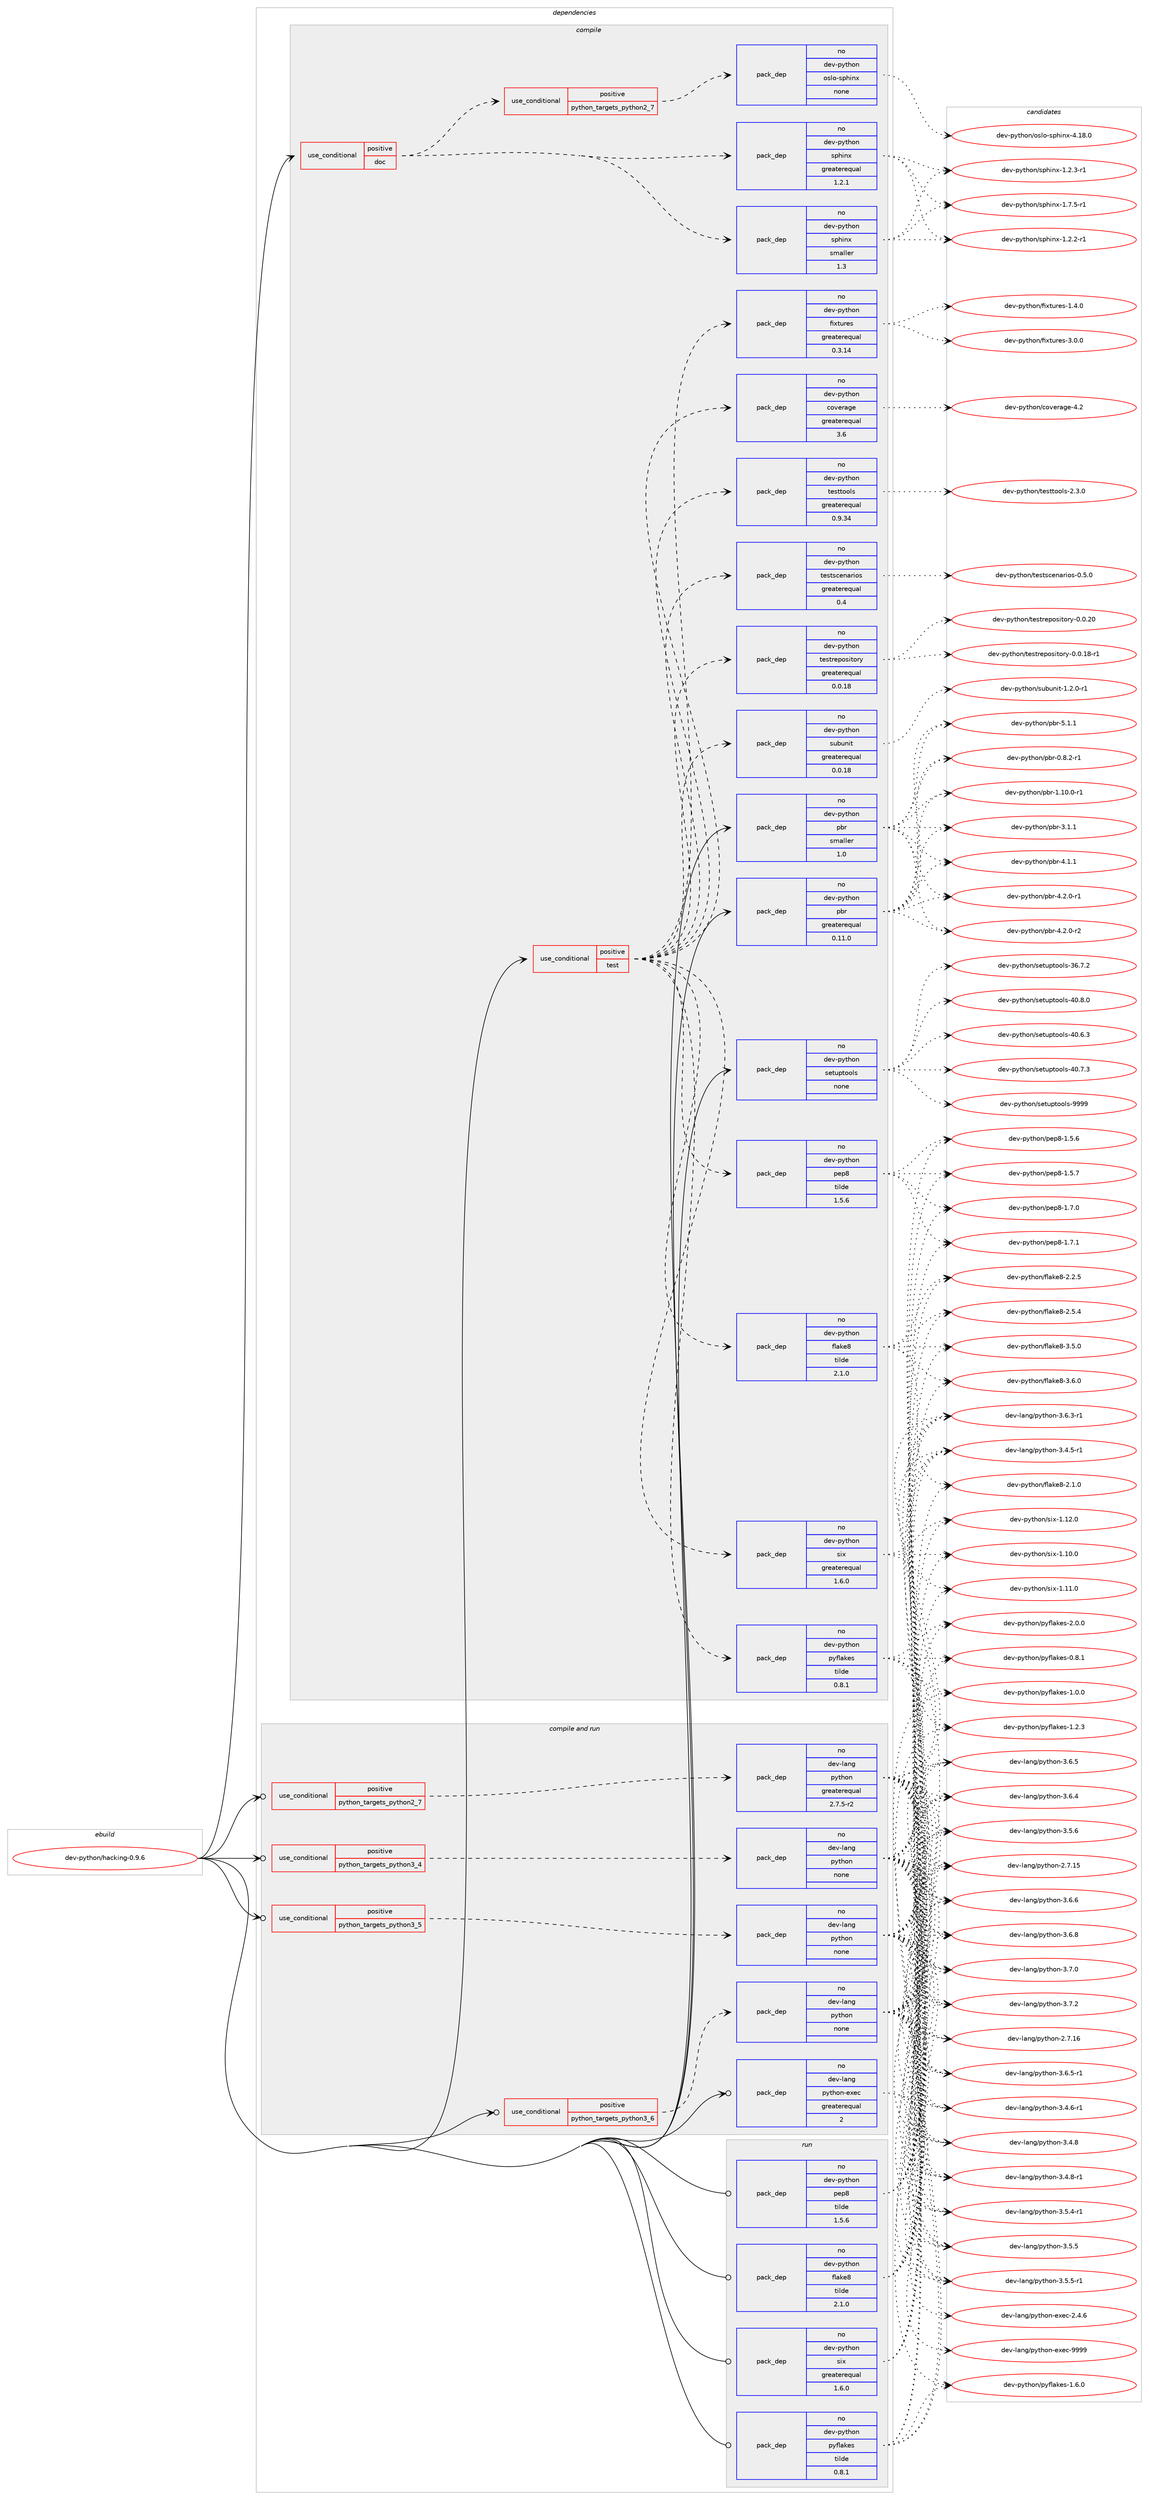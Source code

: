 digraph prolog {

# *************
# Graph options
# *************

newrank=true;
concentrate=true;
compound=true;
graph [rankdir=LR,fontname=Helvetica,fontsize=10,ranksep=1.5];#, ranksep=2.5, nodesep=0.2];
edge  [arrowhead=vee];
node  [fontname=Helvetica,fontsize=10];

# **********
# The ebuild
# **********

subgraph cluster_leftcol {
color=gray;
rank=same;
label=<<i>ebuild</i>>;
id [label="dev-python/hacking-0.9.6", color=red, width=4, href="../dev-python/hacking-0.9.6.svg"];
}

# ****************
# The dependencies
# ****************

subgraph cluster_midcol {
color=gray;
label=<<i>dependencies</i>>;
subgraph cluster_compile {
fillcolor="#eeeeee";
style=filled;
label=<<i>compile</i>>;
subgraph cond375314 {
dependency1412536 [label=<<TABLE BORDER="0" CELLBORDER="1" CELLSPACING="0" CELLPADDING="4"><TR><TD ROWSPAN="3" CELLPADDING="10">use_conditional</TD></TR><TR><TD>positive</TD></TR><TR><TD>doc</TD></TR></TABLE>>, shape=none, color=red];
subgraph pack1013953 {
dependency1412537 [label=<<TABLE BORDER="0" CELLBORDER="1" CELLSPACING="0" CELLPADDING="4" WIDTH="220"><TR><TD ROWSPAN="6" CELLPADDING="30">pack_dep</TD></TR><TR><TD WIDTH="110">no</TD></TR><TR><TD>dev-python</TD></TR><TR><TD>sphinx</TD></TR><TR><TD>greaterequal</TD></TR><TR><TD>1.2.1</TD></TR></TABLE>>, shape=none, color=blue];
}
dependency1412536:e -> dependency1412537:w [weight=20,style="dashed",arrowhead="vee"];
subgraph pack1013954 {
dependency1412538 [label=<<TABLE BORDER="0" CELLBORDER="1" CELLSPACING="0" CELLPADDING="4" WIDTH="220"><TR><TD ROWSPAN="6" CELLPADDING="30">pack_dep</TD></TR><TR><TD WIDTH="110">no</TD></TR><TR><TD>dev-python</TD></TR><TR><TD>sphinx</TD></TR><TR><TD>smaller</TD></TR><TR><TD>1.3</TD></TR></TABLE>>, shape=none, color=blue];
}
dependency1412536:e -> dependency1412538:w [weight=20,style="dashed",arrowhead="vee"];
subgraph cond375315 {
dependency1412539 [label=<<TABLE BORDER="0" CELLBORDER="1" CELLSPACING="0" CELLPADDING="4"><TR><TD ROWSPAN="3" CELLPADDING="10">use_conditional</TD></TR><TR><TD>positive</TD></TR><TR><TD>python_targets_python2_7</TD></TR></TABLE>>, shape=none, color=red];
subgraph pack1013955 {
dependency1412540 [label=<<TABLE BORDER="0" CELLBORDER="1" CELLSPACING="0" CELLPADDING="4" WIDTH="220"><TR><TD ROWSPAN="6" CELLPADDING="30">pack_dep</TD></TR><TR><TD WIDTH="110">no</TD></TR><TR><TD>dev-python</TD></TR><TR><TD>oslo-sphinx</TD></TR><TR><TD>none</TD></TR><TR><TD></TD></TR></TABLE>>, shape=none, color=blue];
}
dependency1412539:e -> dependency1412540:w [weight=20,style="dashed",arrowhead="vee"];
}
dependency1412536:e -> dependency1412539:w [weight=20,style="dashed",arrowhead="vee"];
}
id:e -> dependency1412536:w [weight=20,style="solid",arrowhead="vee"];
subgraph cond375316 {
dependency1412541 [label=<<TABLE BORDER="0" CELLBORDER="1" CELLSPACING="0" CELLPADDING="4"><TR><TD ROWSPAN="3" CELLPADDING="10">use_conditional</TD></TR><TR><TD>positive</TD></TR><TR><TD>test</TD></TR></TABLE>>, shape=none, color=red];
subgraph pack1013956 {
dependency1412542 [label=<<TABLE BORDER="0" CELLBORDER="1" CELLSPACING="0" CELLPADDING="4" WIDTH="220"><TR><TD ROWSPAN="6" CELLPADDING="30">pack_dep</TD></TR><TR><TD WIDTH="110">no</TD></TR><TR><TD>dev-python</TD></TR><TR><TD>coverage</TD></TR><TR><TD>greaterequal</TD></TR><TR><TD>3.6</TD></TR></TABLE>>, shape=none, color=blue];
}
dependency1412541:e -> dependency1412542:w [weight=20,style="dashed",arrowhead="vee"];
subgraph pack1013957 {
dependency1412543 [label=<<TABLE BORDER="0" CELLBORDER="1" CELLSPACING="0" CELLPADDING="4" WIDTH="220"><TR><TD ROWSPAN="6" CELLPADDING="30">pack_dep</TD></TR><TR><TD WIDTH="110">no</TD></TR><TR><TD>dev-python</TD></TR><TR><TD>fixtures</TD></TR><TR><TD>greaterequal</TD></TR><TR><TD>0.3.14</TD></TR></TABLE>>, shape=none, color=blue];
}
dependency1412541:e -> dependency1412543:w [weight=20,style="dashed",arrowhead="vee"];
subgraph pack1013958 {
dependency1412544 [label=<<TABLE BORDER="0" CELLBORDER="1" CELLSPACING="0" CELLPADDING="4" WIDTH="220"><TR><TD ROWSPAN="6" CELLPADDING="30">pack_dep</TD></TR><TR><TD WIDTH="110">no</TD></TR><TR><TD>dev-python</TD></TR><TR><TD>subunit</TD></TR><TR><TD>greaterequal</TD></TR><TR><TD>0.0.18</TD></TR></TABLE>>, shape=none, color=blue];
}
dependency1412541:e -> dependency1412544:w [weight=20,style="dashed",arrowhead="vee"];
subgraph pack1013959 {
dependency1412545 [label=<<TABLE BORDER="0" CELLBORDER="1" CELLSPACING="0" CELLPADDING="4" WIDTH="220"><TR><TD ROWSPAN="6" CELLPADDING="30">pack_dep</TD></TR><TR><TD WIDTH="110">no</TD></TR><TR><TD>dev-python</TD></TR><TR><TD>testrepository</TD></TR><TR><TD>greaterequal</TD></TR><TR><TD>0.0.18</TD></TR></TABLE>>, shape=none, color=blue];
}
dependency1412541:e -> dependency1412545:w [weight=20,style="dashed",arrowhead="vee"];
subgraph pack1013960 {
dependency1412546 [label=<<TABLE BORDER="0" CELLBORDER="1" CELLSPACING="0" CELLPADDING="4" WIDTH="220"><TR><TD ROWSPAN="6" CELLPADDING="30">pack_dep</TD></TR><TR><TD WIDTH="110">no</TD></TR><TR><TD>dev-python</TD></TR><TR><TD>testscenarios</TD></TR><TR><TD>greaterequal</TD></TR><TR><TD>0.4</TD></TR></TABLE>>, shape=none, color=blue];
}
dependency1412541:e -> dependency1412546:w [weight=20,style="dashed",arrowhead="vee"];
subgraph pack1013961 {
dependency1412547 [label=<<TABLE BORDER="0" CELLBORDER="1" CELLSPACING="0" CELLPADDING="4" WIDTH="220"><TR><TD ROWSPAN="6" CELLPADDING="30">pack_dep</TD></TR><TR><TD WIDTH="110">no</TD></TR><TR><TD>dev-python</TD></TR><TR><TD>testtools</TD></TR><TR><TD>greaterequal</TD></TR><TR><TD>0.9.34</TD></TR></TABLE>>, shape=none, color=blue];
}
dependency1412541:e -> dependency1412547:w [weight=20,style="dashed",arrowhead="vee"];
subgraph pack1013962 {
dependency1412548 [label=<<TABLE BORDER="0" CELLBORDER="1" CELLSPACING="0" CELLPADDING="4" WIDTH="220"><TR><TD ROWSPAN="6" CELLPADDING="30">pack_dep</TD></TR><TR><TD WIDTH="110">no</TD></TR><TR><TD>dev-python</TD></TR><TR><TD>pep8</TD></TR><TR><TD>tilde</TD></TR><TR><TD>1.5.6</TD></TR></TABLE>>, shape=none, color=blue];
}
dependency1412541:e -> dependency1412548:w [weight=20,style="dashed",arrowhead="vee"];
subgraph pack1013963 {
dependency1412549 [label=<<TABLE BORDER="0" CELLBORDER="1" CELLSPACING="0" CELLPADDING="4" WIDTH="220"><TR><TD ROWSPAN="6" CELLPADDING="30">pack_dep</TD></TR><TR><TD WIDTH="110">no</TD></TR><TR><TD>dev-python</TD></TR><TR><TD>pyflakes</TD></TR><TR><TD>tilde</TD></TR><TR><TD>0.8.1</TD></TR></TABLE>>, shape=none, color=blue];
}
dependency1412541:e -> dependency1412549:w [weight=20,style="dashed",arrowhead="vee"];
subgraph pack1013964 {
dependency1412550 [label=<<TABLE BORDER="0" CELLBORDER="1" CELLSPACING="0" CELLPADDING="4" WIDTH="220"><TR><TD ROWSPAN="6" CELLPADDING="30">pack_dep</TD></TR><TR><TD WIDTH="110">no</TD></TR><TR><TD>dev-python</TD></TR><TR><TD>flake8</TD></TR><TR><TD>tilde</TD></TR><TR><TD>2.1.0</TD></TR></TABLE>>, shape=none, color=blue];
}
dependency1412541:e -> dependency1412550:w [weight=20,style="dashed",arrowhead="vee"];
subgraph pack1013965 {
dependency1412551 [label=<<TABLE BORDER="0" CELLBORDER="1" CELLSPACING="0" CELLPADDING="4" WIDTH="220"><TR><TD ROWSPAN="6" CELLPADDING="30">pack_dep</TD></TR><TR><TD WIDTH="110">no</TD></TR><TR><TD>dev-python</TD></TR><TR><TD>six</TD></TR><TR><TD>greaterequal</TD></TR><TR><TD>1.6.0</TD></TR></TABLE>>, shape=none, color=blue];
}
dependency1412541:e -> dependency1412551:w [weight=20,style="dashed",arrowhead="vee"];
}
id:e -> dependency1412541:w [weight=20,style="solid",arrowhead="vee"];
subgraph pack1013966 {
dependency1412552 [label=<<TABLE BORDER="0" CELLBORDER="1" CELLSPACING="0" CELLPADDING="4" WIDTH="220"><TR><TD ROWSPAN="6" CELLPADDING="30">pack_dep</TD></TR><TR><TD WIDTH="110">no</TD></TR><TR><TD>dev-python</TD></TR><TR><TD>pbr</TD></TR><TR><TD>greaterequal</TD></TR><TR><TD>0.11.0</TD></TR></TABLE>>, shape=none, color=blue];
}
id:e -> dependency1412552:w [weight=20,style="solid",arrowhead="vee"];
subgraph pack1013967 {
dependency1412553 [label=<<TABLE BORDER="0" CELLBORDER="1" CELLSPACING="0" CELLPADDING="4" WIDTH="220"><TR><TD ROWSPAN="6" CELLPADDING="30">pack_dep</TD></TR><TR><TD WIDTH="110">no</TD></TR><TR><TD>dev-python</TD></TR><TR><TD>pbr</TD></TR><TR><TD>smaller</TD></TR><TR><TD>1.0</TD></TR></TABLE>>, shape=none, color=blue];
}
id:e -> dependency1412553:w [weight=20,style="solid",arrowhead="vee"];
subgraph pack1013968 {
dependency1412554 [label=<<TABLE BORDER="0" CELLBORDER="1" CELLSPACING="0" CELLPADDING="4" WIDTH="220"><TR><TD ROWSPAN="6" CELLPADDING="30">pack_dep</TD></TR><TR><TD WIDTH="110">no</TD></TR><TR><TD>dev-python</TD></TR><TR><TD>setuptools</TD></TR><TR><TD>none</TD></TR><TR><TD></TD></TR></TABLE>>, shape=none, color=blue];
}
id:e -> dependency1412554:w [weight=20,style="solid",arrowhead="vee"];
}
subgraph cluster_compileandrun {
fillcolor="#eeeeee";
style=filled;
label=<<i>compile and run</i>>;
subgraph cond375317 {
dependency1412555 [label=<<TABLE BORDER="0" CELLBORDER="1" CELLSPACING="0" CELLPADDING="4"><TR><TD ROWSPAN="3" CELLPADDING="10">use_conditional</TD></TR><TR><TD>positive</TD></TR><TR><TD>python_targets_python2_7</TD></TR></TABLE>>, shape=none, color=red];
subgraph pack1013969 {
dependency1412556 [label=<<TABLE BORDER="0" CELLBORDER="1" CELLSPACING="0" CELLPADDING="4" WIDTH="220"><TR><TD ROWSPAN="6" CELLPADDING="30">pack_dep</TD></TR><TR><TD WIDTH="110">no</TD></TR><TR><TD>dev-lang</TD></TR><TR><TD>python</TD></TR><TR><TD>greaterequal</TD></TR><TR><TD>2.7.5-r2</TD></TR></TABLE>>, shape=none, color=blue];
}
dependency1412555:e -> dependency1412556:w [weight=20,style="dashed",arrowhead="vee"];
}
id:e -> dependency1412555:w [weight=20,style="solid",arrowhead="odotvee"];
subgraph cond375318 {
dependency1412557 [label=<<TABLE BORDER="0" CELLBORDER="1" CELLSPACING="0" CELLPADDING="4"><TR><TD ROWSPAN="3" CELLPADDING="10">use_conditional</TD></TR><TR><TD>positive</TD></TR><TR><TD>python_targets_python3_4</TD></TR></TABLE>>, shape=none, color=red];
subgraph pack1013970 {
dependency1412558 [label=<<TABLE BORDER="0" CELLBORDER="1" CELLSPACING="0" CELLPADDING="4" WIDTH="220"><TR><TD ROWSPAN="6" CELLPADDING="30">pack_dep</TD></TR><TR><TD WIDTH="110">no</TD></TR><TR><TD>dev-lang</TD></TR><TR><TD>python</TD></TR><TR><TD>none</TD></TR><TR><TD></TD></TR></TABLE>>, shape=none, color=blue];
}
dependency1412557:e -> dependency1412558:w [weight=20,style="dashed",arrowhead="vee"];
}
id:e -> dependency1412557:w [weight=20,style="solid",arrowhead="odotvee"];
subgraph cond375319 {
dependency1412559 [label=<<TABLE BORDER="0" CELLBORDER="1" CELLSPACING="0" CELLPADDING="4"><TR><TD ROWSPAN="3" CELLPADDING="10">use_conditional</TD></TR><TR><TD>positive</TD></TR><TR><TD>python_targets_python3_5</TD></TR></TABLE>>, shape=none, color=red];
subgraph pack1013971 {
dependency1412560 [label=<<TABLE BORDER="0" CELLBORDER="1" CELLSPACING="0" CELLPADDING="4" WIDTH="220"><TR><TD ROWSPAN="6" CELLPADDING="30">pack_dep</TD></TR><TR><TD WIDTH="110">no</TD></TR><TR><TD>dev-lang</TD></TR><TR><TD>python</TD></TR><TR><TD>none</TD></TR><TR><TD></TD></TR></TABLE>>, shape=none, color=blue];
}
dependency1412559:e -> dependency1412560:w [weight=20,style="dashed",arrowhead="vee"];
}
id:e -> dependency1412559:w [weight=20,style="solid",arrowhead="odotvee"];
subgraph cond375320 {
dependency1412561 [label=<<TABLE BORDER="0" CELLBORDER="1" CELLSPACING="0" CELLPADDING="4"><TR><TD ROWSPAN="3" CELLPADDING="10">use_conditional</TD></TR><TR><TD>positive</TD></TR><TR><TD>python_targets_python3_6</TD></TR></TABLE>>, shape=none, color=red];
subgraph pack1013972 {
dependency1412562 [label=<<TABLE BORDER="0" CELLBORDER="1" CELLSPACING="0" CELLPADDING="4" WIDTH="220"><TR><TD ROWSPAN="6" CELLPADDING="30">pack_dep</TD></TR><TR><TD WIDTH="110">no</TD></TR><TR><TD>dev-lang</TD></TR><TR><TD>python</TD></TR><TR><TD>none</TD></TR><TR><TD></TD></TR></TABLE>>, shape=none, color=blue];
}
dependency1412561:e -> dependency1412562:w [weight=20,style="dashed",arrowhead="vee"];
}
id:e -> dependency1412561:w [weight=20,style="solid",arrowhead="odotvee"];
subgraph pack1013973 {
dependency1412563 [label=<<TABLE BORDER="0" CELLBORDER="1" CELLSPACING="0" CELLPADDING="4" WIDTH="220"><TR><TD ROWSPAN="6" CELLPADDING="30">pack_dep</TD></TR><TR><TD WIDTH="110">no</TD></TR><TR><TD>dev-lang</TD></TR><TR><TD>python-exec</TD></TR><TR><TD>greaterequal</TD></TR><TR><TD>2</TD></TR></TABLE>>, shape=none, color=blue];
}
id:e -> dependency1412563:w [weight=20,style="solid",arrowhead="odotvee"];
}
subgraph cluster_run {
fillcolor="#eeeeee";
style=filled;
label=<<i>run</i>>;
subgraph pack1013974 {
dependency1412564 [label=<<TABLE BORDER="0" CELLBORDER="1" CELLSPACING="0" CELLPADDING="4" WIDTH="220"><TR><TD ROWSPAN="6" CELLPADDING="30">pack_dep</TD></TR><TR><TD WIDTH="110">no</TD></TR><TR><TD>dev-python</TD></TR><TR><TD>flake8</TD></TR><TR><TD>tilde</TD></TR><TR><TD>2.1.0</TD></TR></TABLE>>, shape=none, color=blue];
}
id:e -> dependency1412564:w [weight=20,style="solid",arrowhead="odot"];
subgraph pack1013975 {
dependency1412565 [label=<<TABLE BORDER="0" CELLBORDER="1" CELLSPACING="0" CELLPADDING="4" WIDTH="220"><TR><TD ROWSPAN="6" CELLPADDING="30">pack_dep</TD></TR><TR><TD WIDTH="110">no</TD></TR><TR><TD>dev-python</TD></TR><TR><TD>pep8</TD></TR><TR><TD>tilde</TD></TR><TR><TD>1.5.6</TD></TR></TABLE>>, shape=none, color=blue];
}
id:e -> dependency1412565:w [weight=20,style="solid",arrowhead="odot"];
subgraph pack1013976 {
dependency1412566 [label=<<TABLE BORDER="0" CELLBORDER="1" CELLSPACING="0" CELLPADDING="4" WIDTH="220"><TR><TD ROWSPAN="6" CELLPADDING="30">pack_dep</TD></TR><TR><TD WIDTH="110">no</TD></TR><TR><TD>dev-python</TD></TR><TR><TD>pyflakes</TD></TR><TR><TD>tilde</TD></TR><TR><TD>0.8.1</TD></TR></TABLE>>, shape=none, color=blue];
}
id:e -> dependency1412566:w [weight=20,style="solid",arrowhead="odot"];
subgraph pack1013977 {
dependency1412567 [label=<<TABLE BORDER="0" CELLBORDER="1" CELLSPACING="0" CELLPADDING="4" WIDTH="220"><TR><TD ROWSPAN="6" CELLPADDING="30">pack_dep</TD></TR><TR><TD WIDTH="110">no</TD></TR><TR><TD>dev-python</TD></TR><TR><TD>six</TD></TR><TR><TD>greaterequal</TD></TR><TR><TD>1.6.0</TD></TR></TABLE>>, shape=none, color=blue];
}
id:e -> dependency1412567:w [weight=20,style="solid",arrowhead="odot"];
}
}

# **************
# The candidates
# **************

subgraph cluster_choices {
rank=same;
color=gray;
label=<<i>candidates</i>>;

subgraph choice1013953 {
color=black;
nodesep=1;
choice10010111845112121116104111110471151121041051101204549465046504511449 [label="dev-python/sphinx-1.2.2-r1", color=red, width=4,href="../dev-python/sphinx-1.2.2-r1.svg"];
choice10010111845112121116104111110471151121041051101204549465046514511449 [label="dev-python/sphinx-1.2.3-r1", color=red, width=4,href="../dev-python/sphinx-1.2.3-r1.svg"];
choice10010111845112121116104111110471151121041051101204549465546534511449 [label="dev-python/sphinx-1.7.5-r1", color=red, width=4,href="../dev-python/sphinx-1.7.5-r1.svg"];
dependency1412537:e -> choice10010111845112121116104111110471151121041051101204549465046504511449:w [style=dotted,weight="100"];
dependency1412537:e -> choice10010111845112121116104111110471151121041051101204549465046514511449:w [style=dotted,weight="100"];
dependency1412537:e -> choice10010111845112121116104111110471151121041051101204549465546534511449:w [style=dotted,weight="100"];
}
subgraph choice1013954 {
color=black;
nodesep=1;
choice10010111845112121116104111110471151121041051101204549465046504511449 [label="dev-python/sphinx-1.2.2-r1", color=red, width=4,href="../dev-python/sphinx-1.2.2-r1.svg"];
choice10010111845112121116104111110471151121041051101204549465046514511449 [label="dev-python/sphinx-1.2.3-r1", color=red, width=4,href="../dev-python/sphinx-1.2.3-r1.svg"];
choice10010111845112121116104111110471151121041051101204549465546534511449 [label="dev-python/sphinx-1.7.5-r1", color=red, width=4,href="../dev-python/sphinx-1.7.5-r1.svg"];
dependency1412538:e -> choice10010111845112121116104111110471151121041051101204549465046504511449:w [style=dotted,weight="100"];
dependency1412538:e -> choice10010111845112121116104111110471151121041051101204549465046514511449:w [style=dotted,weight="100"];
dependency1412538:e -> choice10010111845112121116104111110471151121041051101204549465546534511449:w [style=dotted,weight="100"];
}
subgraph choice1013955 {
color=black;
nodesep=1;
choice10010111845112121116104111110471111151081114511511210410511012045524649564648 [label="dev-python/oslo-sphinx-4.18.0", color=red, width=4,href="../dev-python/oslo-sphinx-4.18.0.svg"];
dependency1412540:e -> choice10010111845112121116104111110471111151081114511511210410511012045524649564648:w [style=dotted,weight="100"];
}
subgraph choice1013956 {
color=black;
nodesep=1;
choice1001011184511212111610411111047991111181011149710310145524650 [label="dev-python/coverage-4.2", color=red, width=4,href="../dev-python/coverage-4.2.svg"];
dependency1412542:e -> choice1001011184511212111610411111047991111181011149710310145524650:w [style=dotted,weight="100"];
}
subgraph choice1013957 {
color=black;
nodesep=1;
choice1001011184511212111610411111047102105120116117114101115454946524648 [label="dev-python/fixtures-1.4.0", color=red, width=4,href="../dev-python/fixtures-1.4.0.svg"];
choice1001011184511212111610411111047102105120116117114101115455146484648 [label="dev-python/fixtures-3.0.0", color=red, width=4,href="../dev-python/fixtures-3.0.0.svg"];
dependency1412543:e -> choice1001011184511212111610411111047102105120116117114101115454946524648:w [style=dotted,weight="100"];
dependency1412543:e -> choice1001011184511212111610411111047102105120116117114101115455146484648:w [style=dotted,weight="100"];
}
subgraph choice1013958 {
color=black;
nodesep=1;
choice1001011184511212111610411111047115117981171101051164549465046484511449 [label="dev-python/subunit-1.2.0-r1", color=red, width=4,href="../dev-python/subunit-1.2.0-r1.svg"];
dependency1412544:e -> choice1001011184511212111610411111047115117981171101051164549465046484511449:w [style=dotted,weight="100"];
}
subgraph choice1013959 {
color=black;
nodesep=1;
choice1001011184511212111610411111047116101115116114101112111115105116111114121454846484649564511449 [label="dev-python/testrepository-0.0.18-r1", color=red, width=4,href="../dev-python/testrepository-0.0.18-r1.svg"];
choice100101118451121211161041111104711610111511611410111211111510511611111412145484648465048 [label="dev-python/testrepository-0.0.20", color=red, width=4,href="../dev-python/testrepository-0.0.20.svg"];
dependency1412545:e -> choice1001011184511212111610411111047116101115116114101112111115105116111114121454846484649564511449:w [style=dotted,weight="100"];
dependency1412545:e -> choice100101118451121211161041111104711610111511611410111211111510511611111412145484648465048:w [style=dotted,weight="100"];
}
subgraph choice1013960 {
color=black;
nodesep=1;
choice10010111845112121116104111110471161011151161159910111097114105111115454846534648 [label="dev-python/testscenarios-0.5.0", color=red, width=4,href="../dev-python/testscenarios-0.5.0.svg"];
dependency1412546:e -> choice10010111845112121116104111110471161011151161159910111097114105111115454846534648:w [style=dotted,weight="100"];
}
subgraph choice1013961 {
color=black;
nodesep=1;
choice1001011184511212111610411111047116101115116116111111108115455046514648 [label="dev-python/testtools-2.3.0", color=red, width=4,href="../dev-python/testtools-2.3.0.svg"];
dependency1412547:e -> choice1001011184511212111610411111047116101115116116111111108115455046514648:w [style=dotted,weight="100"];
}
subgraph choice1013962 {
color=black;
nodesep=1;
choice100101118451121211161041111104711210111256454946534654 [label="dev-python/pep8-1.5.6", color=red, width=4,href="../dev-python/pep8-1.5.6.svg"];
choice100101118451121211161041111104711210111256454946534655 [label="dev-python/pep8-1.5.7", color=red, width=4,href="../dev-python/pep8-1.5.7.svg"];
choice100101118451121211161041111104711210111256454946554648 [label="dev-python/pep8-1.7.0", color=red, width=4,href="../dev-python/pep8-1.7.0.svg"];
choice100101118451121211161041111104711210111256454946554649 [label="dev-python/pep8-1.7.1", color=red, width=4,href="../dev-python/pep8-1.7.1.svg"];
dependency1412548:e -> choice100101118451121211161041111104711210111256454946534654:w [style=dotted,weight="100"];
dependency1412548:e -> choice100101118451121211161041111104711210111256454946534655:w [style=dotted,weight="100"];
dependency1412548:e -> choice100101118451121211161041111104711210111256454946554648:w [style=dotted,weight="100"];
dependency1412548:e -> choice100101118451121211161041111104711210111256454946554649:w [style=dotted,weight="100"];
}
subgraph choice1013963 {
color=black;
nodesep=1;
choice100101118451121211161041111104711212110210897107101115454846564649 [label="dev-python/pyflakes-0.8.1", color=red, width=4,href="../dev-python/pyflakes-0.8.1.svg"];
choice100101118451121211161041111104711212110210897107101115454946484648 [label="dev-python/pyflakes-1.0.0", color=red, width=4,href="../dev-python/pyflakes-1.0.0.svg"];
choice100101118451121211161041111104711212110210897107101115454946504651 [label="dev-python/pyflakes-1.2.3", color=red, width=4,href="../dev-python/pyflakes-1.2.3.svg"];
choice100101118451121211161041111104711212110210897107101115454946544648 [label="dev-python/pyflakes-1.6.0", color=red, width=4,href="../dev-python/pyflakes-1.6.0.svg"];
choice100101118451121211161041111104711212110210897107101115455046484648 [label="dev-python/pyflakes-2.0.0", color=red, width=4,href="../dev-python/pyflakes-2.0.0.svg"];
dependency1412549:e -> choice100101118451121211161041111104711212110210897107101115454846564649:w [style=dotted,weight="100"];
dependency1412549:e -> choice100101118451121211161041111104711212110210897107101115454946484648:w [style=dotted,weight="100"];
dependency1412549:e -> choice100101118451121211161041111104711212110210897107101115454946504651:w [style=dotted,weight="100"];
dependency1412549:e -> choice100101118451121211161041111104711212110210897107101115454946544648:w [style=dotted,weight="100"];
dependency1412549:e -> choice100101118451121211161041111104711212110210897107101115455046484648:w [style=dotted,weight="100"];
}
subgraph choice1013964 {
color=black;
nodesep=1;
choice10010111845112121116104111110471021089710710156455046494648 [label="dev-python/flake8-2.1.0", color=red, width=4,href="../dev-python/flake8-2.1.0.svg"];
choice10010111845112121116104111110471021089710710156455046504653 [label="dev-python/flake8-2.2.5", color=red, width=4,href="../dev-python/flake8-2.2.5.svg"];
choice10010111845112121116104111110471021089710710156455046534652 [label="dev-python/flake8-2.5.4", color=red, width=4,href="../dev-python/flake8-2.5.4.svg"];
choice10010111845112121116104111110471021089710710156455146534648 [label="dev-python/flake8-3.5.0", color=red, width=4,href="../dev-python/flake8-3.5.0.svg"];
choice10010111845112121116104111110471021089710710156455146544648 [label="dev-python/flake8-3.6.0", color=red, width=4,href="../dev-python/flake8-3.6.0.svg"];
dependency1412550:e -> choice10010111845112121116104111110471021089710710156455046494648:w [style=dotted,weight="100"];
dependency1412550:e -> choice10010111845112121116104111110471021089710710156455046504653:w [style=dotted,weight="100"];
dependency1412550:e -> choice10010111845112121116104111110471021089710710156455046534652:w [style=dotted,weight="100"];
dependency1412550:e -> choice10010111845112121116104111110471021089710710156455146534648:w [style=dotted,weight="100"];
dependency1412550:e -> choice10010111845112121116104111110471021089710710156455146544648:w [style=dotted,weight="100"];
}
subgraph choice1013965 {
color=black;
nodesep=1;
choice100101118451121211161041111104711510512045494649484648 [label="dev-python/six-1.10.0", color=red, width=4,href="../dev-python/six-1.10.0.svg"];
choice100101118451121211161041111104711510512045494649494648 [label="dev-python/six-1.11.0", color=red, width=4,href="../dev-python/six-1.11.0.svg"];
choice100101118451121211161041111104711510512045494649504648 [label="dev-python/six-1.12.0", color=red, width=4,href="../dev-python/six-1.12.0.svg"];
dependency1412551:e -> choice100101118451121211161041111104711510512045494649484648:w [style=dotted,weight="100"];
dependency1412551:e -> choice100101118451121211161041111104711510512045494649494648:w [style=dotted,weight="100"];
dependency1412551:e -> choice100101118451121211161041111104711510512045494649504648:w [style=dotted,weight="100"];
}
subgraph choice1013966 {
color=black;
nodesep=1;
choice1001011184511212111610411111047112981144548465646504511449 [label="dev-python/pbr-0.8.2-r1", color=red, width=4,href="../dev-python/pbr-0.8.2-r1.svg"];
choice100101118451121211161041111104711298114454946494846484511449 [label="dev-python/pbr-1.10.0-r1", color=red, width=4,href="../dev-python/pbr-1.10.0-r1.svg"];
choice100101118451121211161041111104711298114455146494649 [label="dev-python/pbr-3.1.1", color=red, width=4,href="../dev-python/pbr-3.1.1.svg"];
choice100101118451121211161041111104711298114455246494649 [label="dev-python/pbr-4.1.1", color=red, width=4,href="../dev-python/pbr-4.1.1.svg"];
choice1001011184511212111610411111047112981144552465046484511449 [label="dev-python/pbr-4.2.0-r1", color=red, width=4,href="../dev-python/pbr-4.2.0-r1.svg"];
choice1001011184511212111610411111047112981144552465046484511450 [label="dev-python/pbr-4.2.0-r2", color=red, width=4,href="../dev-python/pbr-4.2.0-r2.svg"];
choice100101118451121211161041111104711298114455346494649 [label="dev-python/pbr-5.1.1", color=red, width=4,href="../dev-python/pbr-5.1.1.svg"];
dependency1412552:e -> choice1001011184511212111610411111047112981144548465646504511449:w [style=dotted,weight="100"];
dependency1412552:e -> choice100101118451121211161041111104711298114454946494846484511449:w [style=dotted,weight="100"];
dependency1412552:e -> choice100101118451121211161041111104711298114455146494649:w [style=dotted,weight="100"];
dependency1412552:e -> choice100101118451121211161041111104711298114455246494649:w [style=dotted,weight="100"];
dependency1412552:e -> choice1001011184511212111610411111047112981144552465046484511449:w [style=dotted,weight="100"];
dependency1412552:e -> choice1001011184511212111610411111047112981144552465046484511450:w [style=dotted,weight="100"];
dependency1412552:e -> choice100101118451121211161041111104711298114455346494649:w [style=dotted,weight="100"];
}
subgraph choice1013967 {
color=black;
nodesep=1;
choice1001011184511212111610411111047112981144548465646504511449 [label="dev-python/pbr-0.8.2-r1", color=red, width=4,href="../dev-python/pbr-0.8.2-r1.svg"];
choice100101118451121211161041111104711298114454946494846484511449 [label="dev-python/pbr-1.10.0-r1", color=red, width=4,href="../dev-python/pbr-1.10.0-r1.svg"];
choice100101118451121211161041111104711298114455146494649 [label="dev-python/pbr-3.1.1", color=red, width=4,href="../dev-python/pbr-3.1.1.svg"];
choice100101118451121211161041111104711298114455246494649 [label="dev-python/pbr-4.1.1", color=red, width=4,href="../dev-python/pbr-4.1.1.svg"];
choice1001011184511212111610411111047112981144552465046484511449 [label="dev-python/pbr-4.2.0-r1", color=red, width=4,href="../dev-python/pbr-4.2.0-r1.svg"];
choice1001011184511212111610411111047112981144552465046484511450 [label="dev-python/pbr-4.2.0-r2", color=red, width=4,href="../dev-python/pbr-4.2.0-r2.svg"];
choice100101118451121211161041111104711298114455346494649 [label="dev-python/pbr-5.1.1", color=red, width=4,href="../dev-python/pbr-5.1.1.svg"];
dependency1412553:e -> choice1001011184511212111610411111047112981144548465646504511449:w [style=dotted,weight="100"];
dependency1412553:e -> choice100101118451121211161041111104711298114454946494846484511449:w [style=dotted,weight="100"];
dependency1412553:e -> choice100101118451121211161041111104711298114455146494649:w [style=dotted,weight="100"];
dependency1412553:e -> choice100101118451121211161041111104711298114455246494649:w [style=dotted,weight="100"];
dependency1412553:e -> choice1001011184511212111610411111047112981144552465046484511449:w [style=dotted,weight="100"];
dependency1412553:e -> choice1001011184511212111610411111047112981144552465046484511450:w [style=dotted,weight="100"];
dependency1412553:e -> choice100101118451121211161041111104711298114455346494649:w [style=dotted,weight="100"];
}
subgraph choice1013968 {
color=black;
nodesep=1;
choice100101118451121211161041111104711510111611711211611111110811545515446554650 [label="dev-python/setuptools-36.7.2", color=red, width=4,href="../dev-python/setuptools-36.7.2.svg"];
choice100101118451121211161041111104711510111611711211611111110811545524846544651 [label="dev-python/setuptools-40.6.3", color=red, width=4,href="../dev-python/setuptools-40.6.3.svg"];
choice100101118451121211161041111104711510111611711211611111110811545524846554651 [label="dev-python/setuptools-40.7.3", color=red, width=4,href="../dev-python/setuptools-40.7.3.svg"];
choice100101118451121211161041111104711510111611711211611111110811545524846564648 [label="dev-python/setuptools-40.8.0", color=red, width=4,href="../dev-python/setuptools-40.8.0.svg"];
choice10010111845112121116104111110471151011161171121161111111081154557575757 [label="dev-python/setuptools-9999", color=red, width=4,href="../dev-python/setuptools-9999.svg"];
dependency1412554:e -> choice100101118451121211161041111104711510111611711211611111110811545515446554650:w [style=dotted,weight="100"];
dependency1412554:e -> choice100101118451121211161041111104711510111611711211611111110811545524846544651:w [style=dotted,weight="100"];
dependency1412554:e -> choice100101118451121211161041111104711510111611711211611111110811545524846554651:w [style=dotted,weight="100"];
dependency1412554:e -> choice100101118451121211161041111104711510111611711211611111110811545524846564648:w [style=dotted,weight="100"];
dependency1412554:e -> choice10010111845112121116104111110471151011161171121161111111081154557575757:w [style=dotted,weight="100"];
}
subgraph choice1013969 {
color=black;
nodesep=1;
choice10010111845108971101034711212111610411111045504655464953 [label="dev-lang/python-2.7.15", color=red, width=4,href="../dev-lang/python-2.7.15.svg"];
choice10010111845108971101034711212111610411111045504655464954 [label="dev-lang/python-2.7.16", color=red, width=4,href="../dev-lang/python-2.7.16.svg"];
choice1001011184510897110103471121211161041111104551465246534511449 [label="dev-lang/python-3.4.5-r1", color=red, width=4,href="../dev-lang/python-3.4.5-r1.svg"];
choice1001011184510897110103471121211161041111104551465246544511449 [label="dev-lang/python-3.4.6-r1", color=red, width=4,href="../dev-lang/python-3.4.6-r1.svg"];
choice100101118451089711010347112121116104111110455146524656 [label="dev-lang/python-3.4.8", color=red, width=4,href="../dev-lang/python-3.4.8.svg"];
choice1001011184510897110103471121211161041111104551465246564511449 [label="dev-lang/python-3.4.8-r1", color=red, width=4,href="../dev-lang/python-3.4.8-r1.svg"];
choice1001011184510897110103471121211161041111104551465346524511449 [label="dev-lang/python-3.5.4-r1", color=red, width=4,href="../dev-lang/python-3.5.4-r1.svg"];
choice100101118451089711010347112121116104111110455146534653 [label="dev-lang/python-3.5.5", color=red, width=4,href="../dev-lang/python-3.5.5.svg"];
choice1001011184510897110103471121211161041111104551465346534511449 [label="dev-lang/python-3.5.5-r1", color=red, width=4,href="../dev-lang/python-3.5.5-r1.svg"];
choice100101118451089711010347112121116104111110455146534654 [label="dev-lang/python-3.5.6", color=red, width=4,href="../dev-lang/python-3.5.6.svg"];
choice1001011184510897110103471121211161041111104551465446514511449 [label="dev-lang/python-3.6.3-r1", color=red, width=4,href="../dev-lang/python-3.6.3-r1.svg"];
choice100101118451089711010347112121116104111110455146544652 [label="dev-lang/python-3.6.4", color=red, width=4,href="../dev-lang/python-3.6.4.svg"];
choice100101118451089711010347112121116104111110455146544653 [label="dev-lang/python-3.6.5", color=red, width=4,href="../dev-lang/python-3.6.5.svg"];
choice1001011184510897110103471121211161041111104551465446534511449 [label="dev-lang/python-3.6.5-r1", color=red, width=4,href="../dev-lang/python-3.6.5-r1.svg"];
choice100101118451089711010347112121116104111110455146544654 [label="dev-lang/python-3.6.6", color=red, width=4,href="../dev-lang/python-3.6.6.svg"];
choice100101118451089711010347112121116104111110455146544656 [label="dev-lang/python-3.6.8", color=red, width=4,href="../dev-lang/python-3.6.8.svg"];
choice100101118451089711010347112121116104111110455146554648 [label="dev-lang/python-3.7.0", color=red, width=4,href="../dev-lang/python-3.7.0.svg"];
choice100101118451089711010347112121116104111110455146554650 [label="dev-lang/python-3.7.2", color=red, width=4,href="../dev-lang/python-3.7.2.svg"];
dependency1412556:e -> choice10010111845108971101034711212111610411111045504655464953:w [style=dotted,weight="100"];
dependency1412556:e -> choice10010111845108971101034711212111610411111045504655464954:w [style=dotted,weight="100"];
dependency1412556:e -> choice1001011184510897110103471121211161041111104551465246534511449:w [style=dotted,weight="100"];
dependency1412556:e -> choice1001011184510897110103471121211161041111104551465246544511449:w [style=dotted,weight="100"];
dependency1412556:e -> choice100101118451089711010347112121116104111110455146524656:w [style=dotted,weight="100"];
dependency1412556:e -> choice1001011184510897110103471121211161041111104551465246564511449:w [style=dotted,weight="100"];
dependency1412556:e -> choice1001011184510897110103471121211161041111104551465346524511449:w [style=dotted,weight="100"];
dependency1412556:e -> choice100101118451089711010347112121116104111110455146534653:w [style=dotted,weight="100"];
dependency1412556:e -> choice1001011184510897110103471121211161041111104551465346534511449:w [style=dotted,weight="100"];
dependency1412556:e -> choice100101118451089711010347112121116104111110455146534654:w [style=dotted,weight="100"];
dependency1412556:e -> choice1001011184510897110103471121211161041111104551465446514511449:w [style=dotted,weight="100"];
dependency1412556:e -> choice100101118451089711010347112121116104111110455146544652:w [style=dotted,weight="100"];
dependency1412556:e -> choice100101118451089711010347112121116104111110455146544653:w [style=dotted,weight="100"];
dependency1412556:e -> choice1001011184510897110103471121211161041111104551465446534511449:w [style=dotted,weight="100"];
dependency1412556:e -> choice100101118451089711010347112121116104111110455146544654:w [style=dotted,weight="100"];
dependency1412556:e -> choice100101118451089711010347112121116104111110455146544656:w [style=dotted,weight="100"];
dependency1412556:e -> choice100101118451089711010347112121116104111110455146554648:w [style=dotted,weight="100"];
dependency1412556:e -> choice100101118451089711010347112121116104111110455146554650:w [style=dotted,weight="100"];
}
subgraph choice1013970 {
color=black;
nodesep=1;
choice10010111845108971101034711212111610411111045504655464953 [label="dev-lang/python-2.7.15", color=red, width=4,href="../dev-lang/python-2.7.15.svg"];
choice10010111845108971101034711212111610411111045504655464954 [label="dev-lang/python-2.7.16", color=red, width=4,href="../dev-lang/python-2.7.16.svg"];
choice1001011184510897110103471121211161041111104551465246534511449 [label="dev-lang/python-3.4.5-r1", color=red, width=4,href="../dev-lang/python-3.4.5-r1.svg"];
choice1001011184510897110103471121211161041111104551465246544511449 [label="dev-lang/python-3.4.6-r1", color=red, width=4,href="../dev-lang/python-3.4.6-r1.svg"];
choice100101118451089711010347112121116104111110455146524656 [label="dev-lang/python-3.4.8", color=red, width=4,href="../dev-lang/python-3.4.8.svg"];
choice1001011184510897110103471121211161041111104551465246564511449 [label="dev-lang/python-3.4.8-r1", color=red, width=4,href="../dev-lang/python-3.4.8-r1.svg"];
choice1001011184510897110103471121211161041111104551465346524511449 [label="dev-lang/python-3.5.4-r1", color=red, width=4,href="../dev-lang/python-3.5.4-r1.svg"];
choice100101118451089711010347112121116104111110455146534653 [label="dev-lang/python-3.5.5", color=red, width=4,href="../dev-lang/python-3.5.5.svg"];
choice1001011184510897110103471121211161041111104551465346534511449 [label="dev-lang/python-3.5.5-r1", color=red, width=4,href="../dev-lang/python-3.5.5-r1.svg"];
choice100101118451089711010347112121116104111110455146534654 [label="dev-lang/python-3.5.6", color=red, width=4,href="../dev-lang/python-3.5.6.svg"];
choice1001011184510897110103471121211161041111104551465446514511449 [label="dev-lang/python-3.6.3-r1", color=red, width=4,href="../dev-lang/python-3.6.3-r1.svg"];
choice100101118451089711010347112121116104111110455146544652 [label="dev-lang/python-3.6.4", color=red, width=4,href="../dev-lang/python-3.6.4.svg"];
choice100101118451089711010347112121116104111110455146544653 [label="dev-lang/python-3.6.5", color=red, width=4,href="../dev-lang/python-3.6.5.svg"];
choice1001011184510897110103471121211161041111104551465446534511449 [label="dev-lang/python-3.6.5-r1", color=red, width=4,href="../dev-lang/python-3.6.5-r1.svg"];
choice100101118451089711010347112121116104111110455146544654 [label="dev-lang/python-3.6.6", color=red, width=4,href="../dev-lang/python-3.6.6.svg"];
choice100101118451089711010347112121116104111110455146544656 [label="dev-lang/python-3.6.8", color=red, width=4,href="../dev-lang/python-3.6.8.svg"];
choice100101118451089711010347112121116104111110455146554648 [label="dev-lang/python-3.7.0", color=red, width=4,href="../dev-lang/python-3.7.0.svg"];
choice100101118451089711010347112121116104111110455146554650 [label="dev-lang/python-3.7.2", color=red, width=4,href="../dev-lang/python-3.7.2.svg"];
dependency1412558:e -> choice10010111845108971101034711212111610411111045504655464953:w [style=dotted,weight="100"];
dependency1412558:e -> choice10010111845108971101034711212111610411111045504655464954:w [style=dotted,weight="100"];
dependency1412558:e -> choice1001011184510897110103471121211161041111104551465246534511449:w [style=dotted,weight="100"];
dependency1412558:e -> choice1001011184510897110103471121211161041111104551465246544511449:w [style=dotted,weight="100"];
dependency1412558:e -> choice100101118451089711010347112121116104111110455146524656:w [style=dotted,weight="100"];
dependency1412558:e -> choice1001011184510897110103471121211161041111104551465246564511449:w [style=dotted,weight="100"];
dependency1412558:e -> choice1001011184510897110103471121211161041111104551465346524511449:w [style=dotted,weight="100"];
dependency1412558:e -> choice100101118451089711010347112121116104111110455146534653:w [style=dotted,weight="100"];
dependency1412558:e -> choice1001011184510897110103471121211161041111104551465346534511449:w [style=dotted,weight="100"];
dependency1412558:e -> choice100101118451089711010347112121116104111110455146534654:w [style=dotted,weight="100"];
dependency1412558:e -> choice1001011184510897110103471121211161041111104551465446514511449:w [style=dotted,weight="100"];
dependency1412558:e -> choice100101118451089711010347112121116104111110455146544652:w [style=dotted,weight="100"];
dependency1412558:e -> choice100101118451089711010347112121116104111110455146544653:w [style=dotted,weight="100"];
dependency1412558:e -> choice1001011184510897110103471121211161041111104551465446534511449:w [style=dotted,weight="100"];
dependency1412558:e -> choice100101118451089711010347112121116104111110455146544654:w [style=dotted,weight="100"];
dependency1412558:e -> choice100101118451089711010347112121116104111110455146544656:w [style=dotted,weight="100"];
dependency1412558:e -> choice100101118451089711010347112121116104111110455146554648:w [style=dotted,weight="100"];
dependency1412558:e -> choice100101118451089711010347112121116104111110455146554650:w [style=dotted,weight="100"];
}
subgraph choice1013971 {
color=black;
nodesep=1;
choice10010111845108971101034711212111610411111045504655464953 [label="dev-lang/python-2.7.15", color=red, width=4,href="../dev-lang/python-2.7.15.svg"];
choice10010111845108971101034711212111610411111045504655464954 [label="dev-lang/python-2.7.16", color=red, width=4,href="../dev-lang/python-2.7.16.svg"];
choice1001011184510897110103471121211161041111104551465246534511449 [label="dev-lang/python-3.4.5-r1", color=red, width=4,href="../dev-lang/python-3.4.5-r1.svg"];
choice1001011184510897110103471121211161041111104551465246544511449 [label="dev-lang/python-3.4.6-r1", color=red, width=4,href="../dev-lang/python-3.4.6-r1.svg"];
choice100101118451089711010347112121116104111110455146524656 [label="dev-lang/python-3.4.8", color=red, width=4,href="../dev-lang/python-3.4.8.svg"];
choice1001011184510897110103471121211161041111104551465246564511449 [label="dev-lang/python-3.4.8-r1", color=red, width=4,href="../dev-lang/python-3.4.8-r1.svg"];
choice1001011184510897110103471121211161041111104551465346524511449 [label="dev-lang/python-3.5.4-r1", color=red, width=4,href="../dev-lang/python-3.5.4-r1.svg"];
choice100101118451089711010347112121116104111110455146534653 [label="dev-lang/python-3.5.5", color=red, width=4,href="../dev-lang/python-3.5.5.svg"];
choice1001011184510897110103471121211161041111104551465346534511449 [label="dev-lang/python-3.5.5-r1", color=red, width=4,href="../dev-lang/python-3.5.5-r1.svg"];
choice100101118451089711010347112121116104111110455146534654 [label="dev-lang/python-3.5.6", color=red, width=4,href="../dev-lang/python-3.5.6.svg"];
choice1001011184510897110103471121211161041111104551465446514511449 [label="dev-lang/python-3.6.3-r1", color=red, width=4,href="../dev-lang/python-3.6.3-r1.svg"];
choice100101118451089711010347112121116104111110455146544652 [label="dev-lang/python-3.6.4", color=red, width=4,href="../dev-lang/python-3.6.4.svg"];
choice100101118451089711010347112121116104111110455146544653 [label="dev-lang/python-3.6.5", color=red, width=4,href="../dev-lang/python-3.6.5.svg"];
choice1001011184510897110103471121211161041111104551465446534511449 [label="dev-lang/python-3.6.5-r1", color=red, width=4,href="../dev-lang/python-3.6.5-r1.svg"];
choice100101118451089711010347112121116104111110455146544654 [label="dev-lang/python-3.6.6", color=red, width=4,href="../dev-lang/python-3.6.6.svg"];
choice100101118451089711010347112121116104111110455146544656 [label="dev-lang/python-3.6.8", color=red, width=4,href="../dev-lang/python-3.6.8.svg"];
choice100101118451089711010347112121116104111110455146554648 [label="dev-lang/python-3.7.0", color=red, width=4,href="../dev-lang/python-3.7.0.svg"];
choice100101118451089711010347112121116104111110455146554650 [label="dev-lang/python-3.7.2", color=red, width=4,href="../dev-lang/python-3.7.2.svg"];
dependency1412560:e -> choice10010111845108971101034711212111610411111045504655464953:w [style=dotted,weight="100"];
dependency1412560:e -> choice10010111845108971101034711212111610411111045504655464954:w [style=dotted,weight="100"];
dependency1412560:e -> choice1001011184510897110103471121211161041111104551465246534511449:w [style=dotted,weight="100"];
dependency1412560:e -> choice1001011184510897110103471121211161041111104551465246544511449:w [style=dotted,weight="100"];
dependency1412560:e -> choice100101118451089711010347112121116104111110455146524656:w [style=dotted,weight="100"];
dependency1412560:e -> choice1001011184510897110103471121211161041111104551465246564511449:w [style=dotted,weight="100"];
dependency1412560:e -> choice1001011184510897110103471121211161041111104551465346524511449:w [style=dotted,weight="100"];
dependency1412560:e -> choice100101118451089711010347112121116104111110455146534653:w [style=dotted,weight="100"];
dependency1412560:e -> choice1001011184510897110103471121211161041111104551465346534511449:w [style=dotted,weight="100"];
dependency1412560:e -> choice100101118451089711010347112121116104111110455146534654:w [style=dotted,weight="100"];
dependency1412560:e -> choice1001011184510897110103471121211161041111104551465446514511449:w [style=dotted,weight="100"];
dependency1412560:e -> choice100101118451089711010347112121116104111110455146544652:w [style=dotted,weight="100"];
dependency1412560:e -> choice100101118451089711010347112121116104111110455146544653:w [style=dotted,weight="100"];
dependency1412560:e -> choice1001011184510897110103471121211161041111104551465446534511449:w [style=dotted,weight="100"];
dependency1412560:e -> choice100101118451089711010347112121116104111110455146544654:w [style=dotted,weight="100"];
dependency1412560:e -> choice100101118451089711010347112121116104111110455146544656:w [style=dotted,weight="100"];
dependency1412560:e -> choice100101118451089711010347112121116104111110455146554648:w [style=dotted,weight="100"];
dependency1412560:e -> choice100101118451089711010347112121116104111110455146554650:w [style=dotted,weight="100"];
}
subgraph choice1013972 {
color=black;
nodesep=1;
choice10010111845108971101034711212111610411111045504655464953 [label="dev-lang/python-2.7.15", color=red, width=4,href="../dev-lang/python-2.7.15.svg"];
choice10010111845108971101034711212111610411111045504655464954 [label="dev-lang/python-2.7.16", color=red, width=4,href="../dev-lang/python-2.7.16.svg"];
choice1001011184510897110103471121211161041111104551465246534511449 [label="dev-lang/python-3.4.5-r1", color=red, width=4,href="../dev-lang/python-3.4.5-r1.svg"];
choice1001011184510897110103471121211161041111104551465246544511449 [label="dev-lang/python-3.4.6-r1", color=red, width=4,href="../dev-lang/python-3.4.6-r1.svg"];
choice100101118451089711010347112121116104111110455146524656 [label="dev-lang/python-3.4.8", color=red, width=4,href="../dev-lang/python-3.4.8.svg"];
choice1001011184510897110103471121211161041111104551465246564511449 [label="dev-lang/python-3.4.8-r1", color=red, width=4,href="../dev-lang/python-3.4.8-r1.svg"];
choice1001011184510897110103471121211161041111104551465346524511449 [label="dev-lang/python-3.5.4-r1", color=red, width=4,href="../dev-lang/python-3.5.4-r1.svg"];
choice100101118451089711010347112121116104111110455146534653 [label="dev-lang/python-3.5.5", color=red, width=4,href="../dev-lang/python-3.5.5.svg"];
choice1001011184510897110103471121211161041111104551465346534511449 [label="dev-lang/python-3.5.5-r1", color=red, width=4,href="../dev-lang/python-3.5.5-r1.svg"];
choice100101118451089711010347112121116104111110455146534654 [label="dev-lang/python-3.5.6", color=red, width=4,href="../dev-lang/python-3.5.6.svg"];
choice1001011184510897110103471121211161041111104551465446514511449 [label="dev-lang/python-3.6.3-r1", color=red, width=4,href="../dev-lang/python-3.6.3-r1.svg"];
choice100101118451089711010347112121116104111110455146544652 [label="dev-lang/python-3.6.4", color=red, width=4,href="../dev-lang/python-3.6.4.svg"];
choice100101118451089711010347112121116104111110455146544653 [label="dev-lang/python-3.6.5", color=red, width=4,href="../dev-lang/python-3.6.5.svg"];
choice1001011184510897110103471121211161041111104551465446534511449 [label="dev-lang/python-3.6.5-r1", color=red, width=4,href="../dev-lang/python-3.6.5-r1.svg"];
choice100101118451089711010347112121116104111110455146544654 [label="dev-lang/python-3.6.6", color=red, width=4,href="../dev-lang/python-3.6.6.svg"];
choice100101118451089711010347112121116104111110455146544656 [label="dev-lang/python-3.6.8", color=red, width=4,href="../dev-lang/python-3.6.8.svg"];
choice100101118451089711010347112121116104111110455146554648 [label="dev-lang/python-3.7.0", color=red, width=4,href="../dev-lang/python-3.7.0.svg"];
choice100101118451089711010347112121116104111110455146554650 [label="dev-lang/python-3.7.2", color=red, width=4,href="../dev-lang/python-3.7.2.svg"];
dependency1412562:e -> choice10010111845108971101034711212111610411111045504655464953:w [style=dotted,weight="100"];
dependency1412562:e -> choice10010111845108971101034711212111610411111045504655464954:w [style=dotted,weight="100"];
dependency1412562:e -> choice1001011184510897110103471121211161041111104551465246534511449:w [style=dotted,weight="100"];
dependency1412562:e -> choice1001011184510897110103471121211161041111104551465246544511449:w [style=dotted,weight="100"];
dependency1412562:e -> choice100101118451089711010347112121116104111110455146524656:w [style=dotted,weight="100"];
dependency1412562:e -> choice1001011184510897110103471121211161041111104551465246564511449:w [style=dotted,weight="100"];
dependency1412562:e -> choice1001011184510897110103471121211161041111104551465346524511449:w [style=dotted,weight="100"];
dependency1412562:e -> choice100101118451089711010347112121116104111110455146534653:w [style=dotted,weight="100"];
dependency1412562:e -> choice1001011184510897110103471121211161041111104551465346534511449:w [style=dotted,weight="100"];
dependency1412562:e -> choice100101118451089711010347112121116104111110455146534654:w [style=dotted,weight="100"];
dependency1412562:e -> choice1001011184510897110103471121211161041111104551465446514511449:w [style=dotted,weight="100"];
dependency1412562:e -> choice100101118451089711010347112121116104111110455146544652:w [style=dotted,weight="100"];
dependency1412562:e -> choice100101118451089711010347112121116104111110455146544653:w [style=dotted,weight="100"];
dependency1412562:e -> choice1001011184510897110103471121211161041111104551465446534511449:w [style=dotted,weight="100"];
dependency1412562:e -> choice100101118451089711010347112121116104111110455146544654:w [style=dotted,weight="100"];
dependency1412562:e -> choice100101118451089711010347112121116104111110455146544656:w [style=dotted,weight="100"];
dependency1412562:e -> choice100101118451089711010347112121116104111110455146554648:w [style=dotted,weight="100"];
dependency1412562:e -> choice100101118451089711010347112121116104111110455146554650:w [style=dotted,weight="100"];
}
subgraph choice1013973 {
color=black;
nodesep=1;
choice1001011184510897110103471121211161041111104510112010199455046524654 [label="dev-lang/python-exec-2.4.6", color=red, width=4,href="../dev-lang/python-exec-2.4.6.svg"];
choice10010111845108971101034711212111610411111045101120101994557575757 [label="dev-lang/python-exec-9999", color=red, width=4,href="../dev-lang/python-exec-9999.svg"];
dependency1412563:e -> choice1001011184510897110103471121211161041111104510112010199455046524654:w [style=dotted,weight="100"];
dependency1412563:e -> choice10010111845108971101034711212111610411111045101120101994557575757:w [style=dotted,weight="100"];
}
subgraph choice1013974 {
color=black;
nodesep=1;
choice10010111845112121116104111110471021089710710156455046494648 [label="dev-python/flake8-2.1.0", color=red, width=4,href="../dev-python/flake8-2.1.0.svg"];
choice10010111845112121116104111110471021089710710156455046504653 [label="dev-python/flake8-2.2.5", color=red, width=4,href="../dev-python/flake8-2.2.5.svg"];
choice10010111845112121116104111110471021089710710156455046534652 [label="dev-python/flake8-2.5.4", color=red, width=4,href="../dev-python/flake8-2.5.4.svg"];
choice10010111845112121116104111110471021089710710156455146534648 [label="dev-python/flake8-3.5.0", color=red, width=4,href="../dev-python/flake8-3.5.0.svg"];
choice10010111845112121116104111110471021089710710156455146544648 [label="dev-python/flake8-3.6.0", color=red, width=4,href="../dev-python/flake8-3.6.0.svg"];
dependency1412564:e -> choice10010111845112121116104111110471021089710710156455046494648:w [style=dotted,weight="100"];
dependency1412564:e -> choice10010111845112121116104111110471021089710710156455046504653:w [style=dotted,weight="100"];
dependency1412564:e -> choice10010111845112121116104111110471021089710710156455046534652:w [style=dotted,weight="100"];
dependency1412564:e -> choice10010111845112121116104111110471021089710710156455146534648:w [style=dotted,weight="100"];
dependency1412564:e -> choice10010111845112121116104111110471021089710710156455146544648:w [style=dotted,weight="100"];
}
subgraph choice1013975 {
color=black;
nodesep=1;
choice100101118451121211161041111104711210111256454946534654 [label="dev-python/pep8-1.5.6", color=red, width=4,href="../dev-python/pep8-1.5.6.svg"];
choice100101118451121211161041111104711210111256454946534655 [label="dev-python/pep8-1.5.7", color=red, width=4,href="../dev-python/pep8-1.5.7.svg"];
choice100101118451121211161041111104711210111256454946554648 [label="dev-python/pep8-1.7.0", color=red, width=4,href="../dev-python/pep8-1.7.0.svg"];
choice100101118451121211161041111104711210111256454946554649 [label="dev-python/pep8-1.7.1", color=red, width=4,href="../dev-python/pep8-1.7.1.svg"];
dependency1412565:e -> choice100101118451121211161041111104711210111256454946534654:w [style=dotted,weight="100"];
dependency1412565:e -> choice100101118451121211161041111104711210111256454946534655:w [style=dotted,weight="100"];
dependency1412565:e -> choice100101118451121211161041111104711210111256454946554648:w [style=dotted,weight="100"];
dependency1412565:e -> choice100101118451121211161041111104711210111256454946554649:w [style=dotted,weight="100"];
}
subgraph choice1013976 {
color=black;
nodesep=1;
choice100101118451121211161041111104711212110210897107101115454846564649 [label="dev-python/pyflakes-0.8.1", color=red, width=4,href="../dev-python/pyflakes-0.8.1.svg"];
choice100101118451121211161041111104711212110210897107101115454946484648 [label="dev-python/pyflakes-1.0.0", color=red, width=4,href="../dev-python/pyflakes-1.0.0.svg"];
choice100101118451121211161041111104711212110210897107101115454946504651 [label="dev-python/pyflakes-1.2.3", color=red, width=4,href="../dev-python/pyflakes-1.2.3.svg"];
choice100101118451121211161041111104711212110210897107101115454946544648 [label="dev-python/pyflakes-1.6.0", color=red, width=4,href="../dev-python/pyflakes-1.6.0.svg"];
choice100101118451121211161041111104711212110210897107101115455046484648 [label="dev-python/pyflakes-2.0.0", color=red, width=4,href="../dev-python/pyflakes-2.0.0.svg"];
dependency1412566:e -> choice100101118451121211161041111104711212110210897107101115454846564649:w [style=dotted,weight="100"];
dependency1412566:e -> choice100101118451121211161041111104711212110210897107101115454946484648:w [style=dotted,weight="100"];
dependency1412566:e -> choice100101118451121211161041111104711212110210897107101115454946504651:w [style=dotted,weight="100"];
dependency1412566:e -> choice100101118451121211161041111104711212110210897107101115454946544648:w [style=dotted,weight="100"];
dependency1412566:e -> choice100101118451121211161041111104711212110210897107101115455046484648:w [style=dotted,weight="100"];
}
subgraph choice1013977 {
color=black;
nodesep=1;
choice100101118451121211161041111104711510512045494649484648 [label="dev-python/six-1.10.0", color=red, width=4,href="../dev-python/six-1.10.0.svg"];
choice100101118451121211161041111104711510512045494649494648 [label="dev-python/six-1.11.0", color=red, width=4,href="../dev-python/six-1.11.0.svg"];
choice100101118451121211161041111104711510512045494649504648 [label="dev-python/six-1.12.0", color=red, width=4,href="../dev-python/six-1.12.0.svg"];
dependency1412567:e -> choice100101118451121211161041111104711510512045494649484648:w [style=dotted,weight="100"];
dependency1412567:e -> choice100101118451121211161041111104711510512045494649494648:w [style=dotted,weight="100"];
dependency1412567:e -> choice100101118451121211161041111104711510512045494649504648:w [style=dotted,weight="100"];
}
}

}
